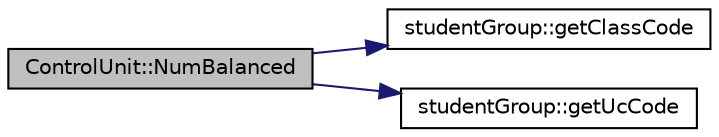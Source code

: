 digraph "ControlUnit::NumBalanced"
{
 // LATEX_PDF_SIZE
  edge [fontname="Helvetica",fontsize="10",labelfontname="Helvetica",labelfontsize="10"];
  node [fontname="Helvetica",fontsize="10",shape=record];
  rankdir="LR";
  Node1 [label="ControlUnit::NumBalanced",height=0.2,width=0.4,color="black", fillcolor="grey75", style="filled", fontcolor="black",tooltip="Checks the balance of the classes."];
  Node1 -> Node2 [color="midnightblue",fontsize="10",style="solid"];
  Node2 [label="studentGroup::getClassCode",height=0.2,width=0.4,color="black", fillcolor="white", style="filled",URL="$classstudent_group.html#a378caaf4944f9c41e164c729e9dacaf7",tooltip="Gets the class code."];
  Node1 -> Node3 [color="midnightblue",fontsize="10",style="solid"];
  Node3 [label="studentGroup::getUcCode",height=0.2,width=0.4,color="black", fillcolor="white", style="filled",URL="$classstudent_group.html#ad7c965a71b623d190fe73f2e95204478",tooltip="Gets the course code."];
}
